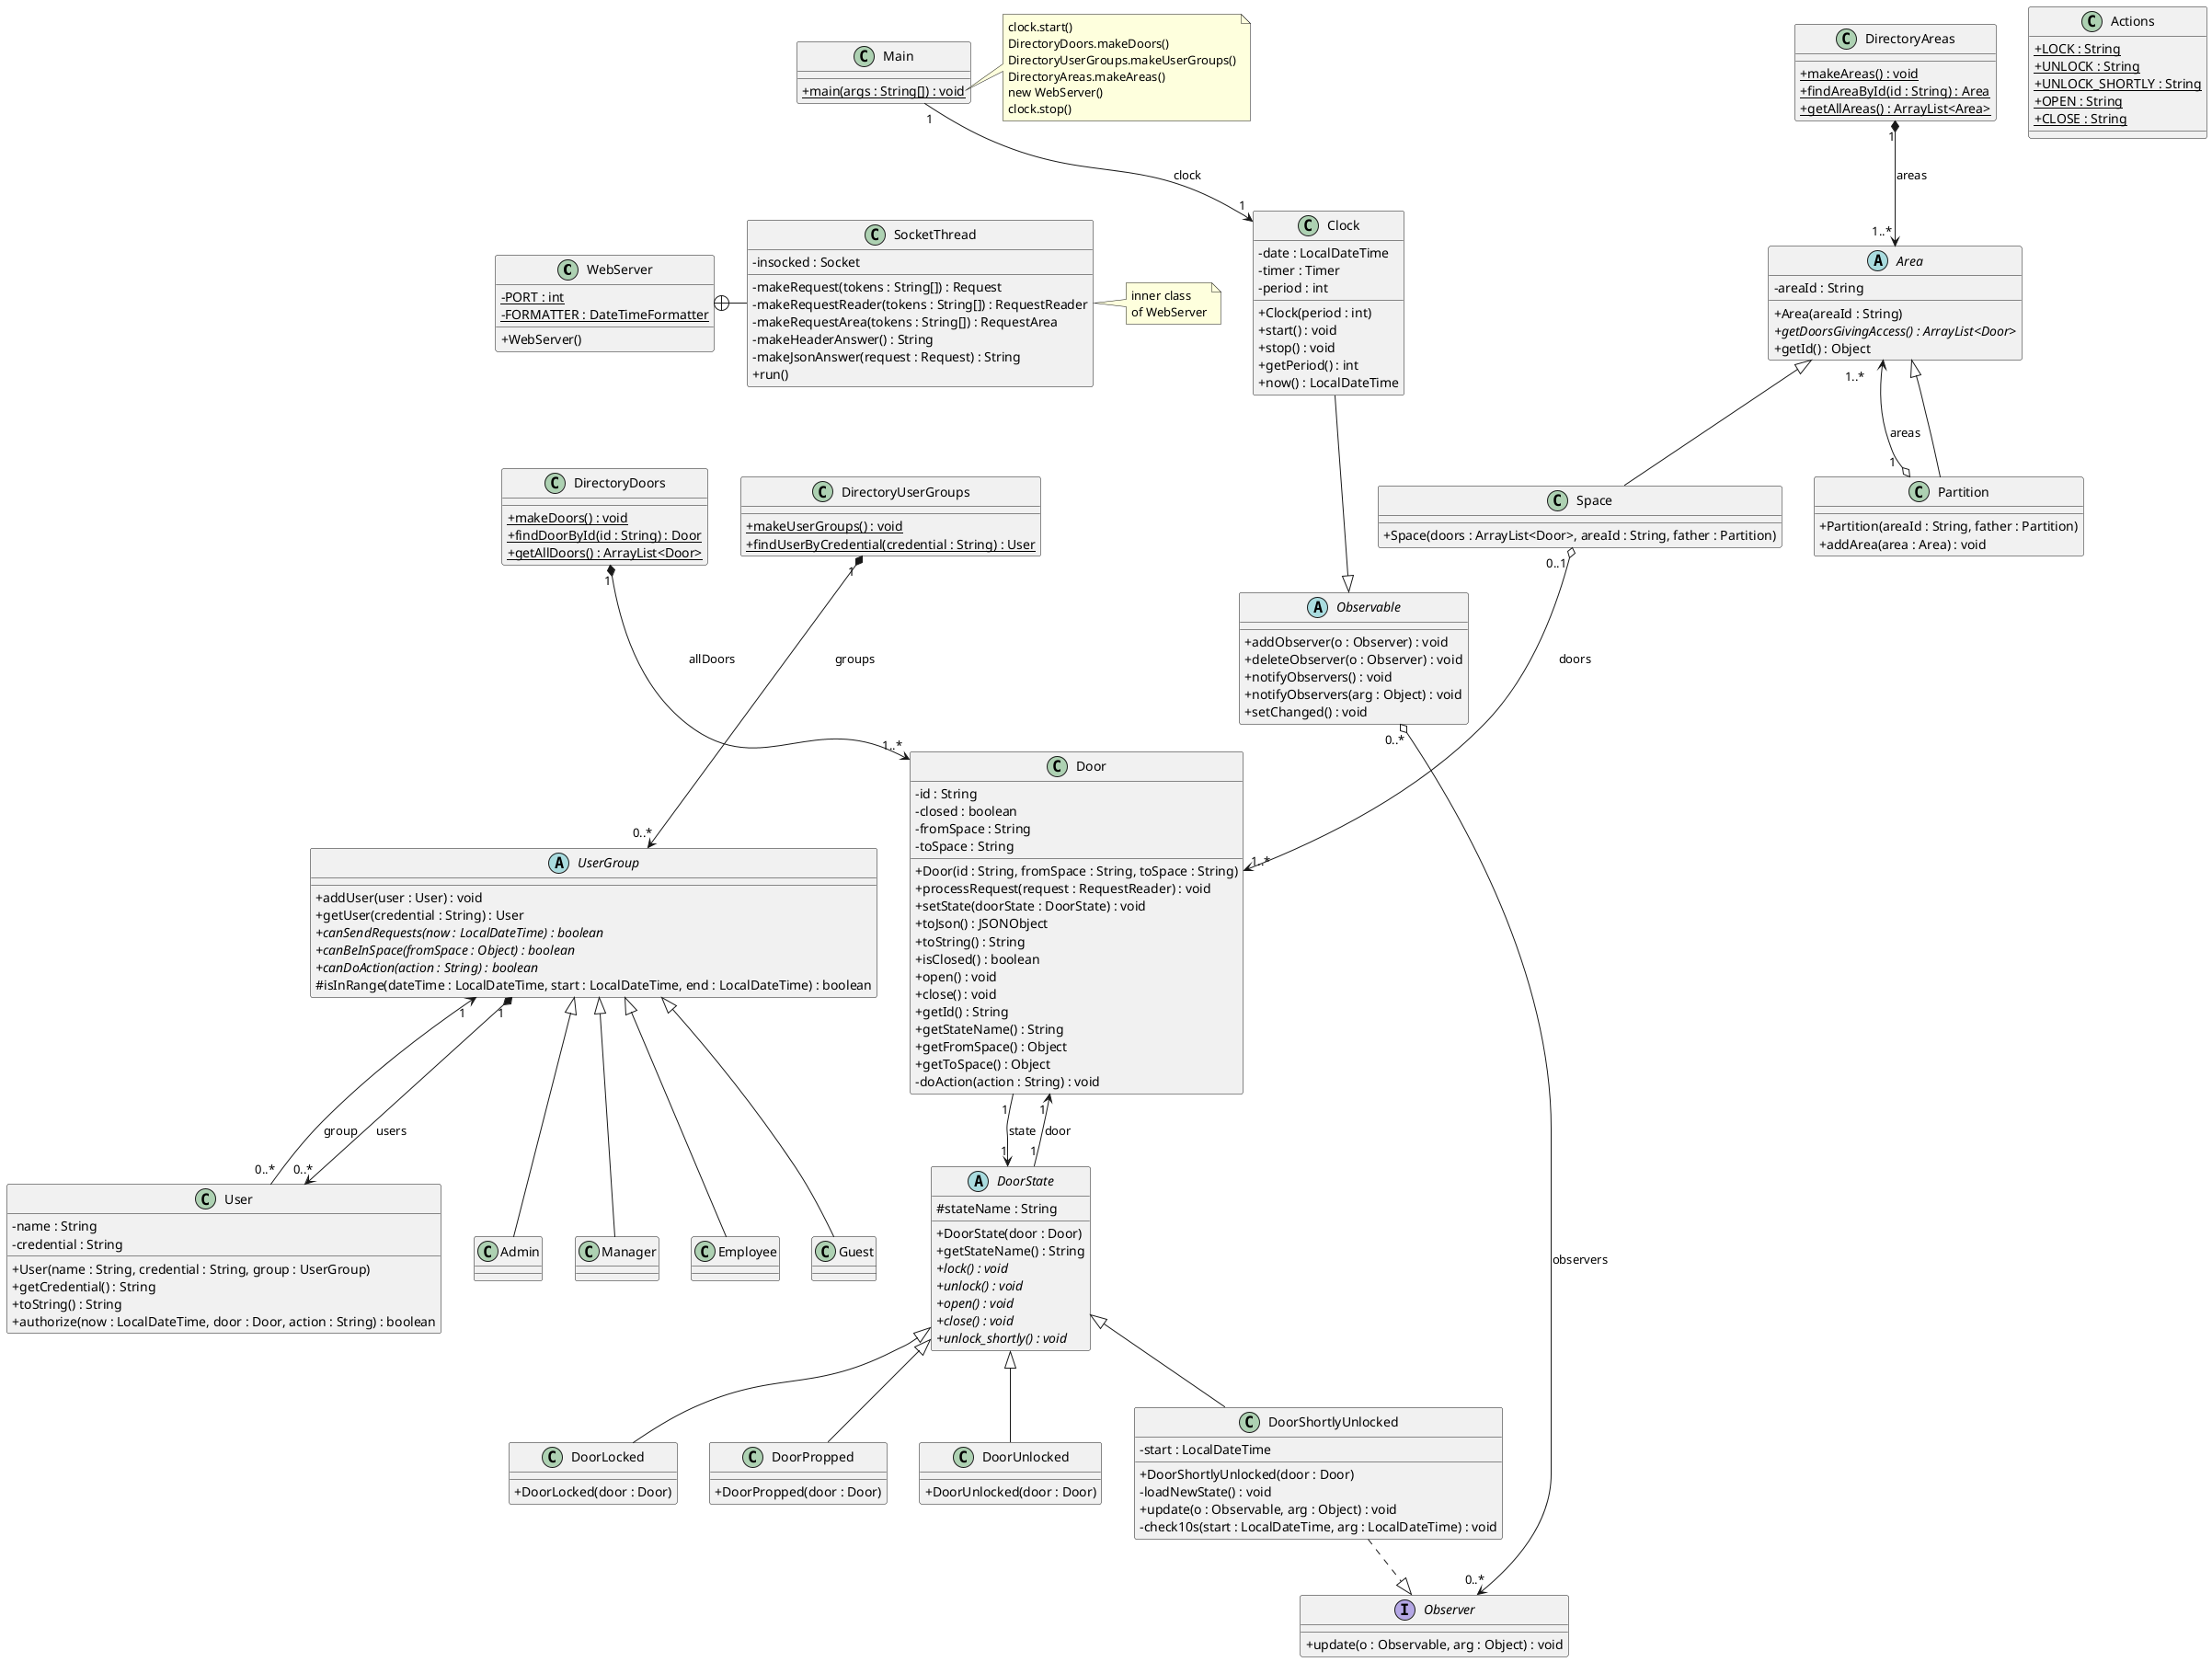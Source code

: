 @startuml
'https://plantuml.com/class-diagram
skinparam classAttributeIconSize 0

class WebServer {
- {static} PORT : int
- {static} FORMATTER : DateTimeFormatter
+ WebServer()
}

class SocketThread {
- insocked : Socket
- makeRequest(tokens : String[]) : Request
- makeRequestReader(tokens : String[]) : RequestReader
- makeRequestArea(tokens : String[]) : RequestArea
- makeHeaderAnswer() : String
- makeJsonAnswer(request : Request) : String
+ run()
}

WebServer +-right- SocketThread

note right of SocketThread
inner class
of WebServer
end note

class DirectoryDoors {
+ {static} makeDoors() : void
+ {static} findDoorById(id : String) : Door
+ {static} getAllDoors() : ArrayList<Door>
}

DirectoryDoors "1" *--> "        1..*" Door : "allDoors"

class DirectoryUserGroups {
+ {static} makeUserGroups() : void
+ {static} findUserByCredential(credential : String) : User
}

DirectoryUserGroups "1 " *--> "0..*" UserGroup : "groups"

class DirectoryAreas {
+ {static} makeAreas() : void
+ {static} findAreaById(id : String) : Area
+ {static} getAllAreas() : ArrayList<Area>
}

DirectoryAreas "1" *--> "1..* " Area : "areas"

class Door {
- id : String
- closed : boolean
- fromSpace : String
- toSpace : String
+ Door(id : String, fromSpace : String, toSpace : String)
+ processRequest(request : RequestReader) : void
+ setState(doorState : DoorState) : void
+ toJson() : JSONObject
+ toString() : String
+ isClosed() : boolean
+ open() : void
+ close() : void
+ getId() : String
+ getStateName() : String
+ getFromSpace() : Object
+ getToSpace() : Object
- doAction(action : String) : void
}

Door "1 "--> "1" DoorState : "state"

abstract class DoorState {
# stateName : String
+ DoorState(door : Door)
+ getStateName() : String
+ {abstract} lock() : void
+ {abstract} unlock() : void
+ {abstract} open() : void
+ {abstract} close() : void
+ {abstract} unlock_shortly() : void
}

DoorState "1"--> "1 " Door : "door"


class DoorLocked {
+ DoorLocked(door : Door)
}

class DoorUnlocked {
+ DoorUnlocked(door : Door)
}

class DoorShortlyUnlocked {
- start : LocalDateTime
+ DoorShortlyUnlocked(door : Door)
- loadNewState() : void
+ update(o : Observable, arg : Object) : void
- check10s(start : LocalDateTime, arg : LocalDateTime) : void
}

DoorShortlyUnlocked ..|> Observer

class DoorPropped {
+ DoorPropped(door : Door)
}

DoorState <|-- DoorLocked
DoorState <|-- DoorUnlocked
DoorState <|-- DoorShortlyUnlocked
DoorState <|-- DoorPropped

abstract class UserGroup {
+ addUser(user : User) : void
+ getUser(credential : String) : User
+ {abstract} canSendRequests(now : LocalDateTime) : boolean
+ {abstract} canBeInSpace(fromSpace : Object) : boolean
+ {abstract} canDoAction(action : String) : boolean
# isInRange(dateTime : LocalDateTime, start : LocalDateTime, end : LocalDateTime) : boolean
}

UserGroup "1" *--> "0..*" User : "   users"

class Admin {
}

class Manager {
}

class Employee {
}

class Guest {
}

UserGroup <|-- Admin
UserGroup <|-- Manager
UserGroup <|-- Employee
UserGroup <|-- Guest

class User {
- name : String
- credential : String
+ User(name : String, credential : String, group : UserGroup)
+ getCredential() : String
+ toString() : String
+ authorize(now : LocalDateTime, door : Door, action : String) : boolean
}

User "0..*"--> "1"UserGroup : "group"

abstract class Area {
- areaId : String
+ Area(areaId : String)
+ {abstract} getDoorsGivingAccess() : ArrayList<Door>
+ getId() : Object
}

class Space {
+ Space(doors : ArrayList<Door>, areaId : String, father : Partition)
}

class Partition {
+ Partition(areaId : String, father : Partition)
+ addArea(area : Area) : void
}

Area <|-- Space
Area <|-- Partition
Partition "1  " o--> "1..*     " Area : "areas"
Space "0..1 " o--> "1..* " Door : "doors"

class Actions {
+ {static} LOCK : String
+ {static} UNLOCK : String
+ {static} UNLOCK_SHORTLY : String
+ {static} OPEN : String
+ {static} CLOSE : String
}

abstract class Observable {
+ addObserver(o : Observer) : void
+ deleteObserver(o : Observer) : void
+ notifyObservers() : void
+ notifyObservers(arg : Object) : void
+ setChanged() : void
}

Observable "0..*" o--> "0..*" Observer : "observers"

interface Observer {
+ update(o : Observable, arg : Object) : void
}

class Clock {
- date : LocalDateTime
- timer : Timer
- period : int
+ Clock(period : int)
+ start() : void
+ stop() : void
+ getPeriod() : int
+ now() : LocalDateTime
}

Clock --|> Observable

class Main {
+ {static} main(args : String[]) : void
}

note right of Main::main
clock.start()
DirectoryDoors.makeDoors()
DirectoryUserGroups.makeUserGroups()
DirectoryAreas.makeAreas()
new WebServer()
clock.stop()
end note

Main "1" --> "1" Clock : "clock"


Main -[hidden]down- WebServer
WebServer -[hidden]down- DirectoryDoors
DirectoryDoors -[hidden]right- DirectoryUserGroups
@enduml
